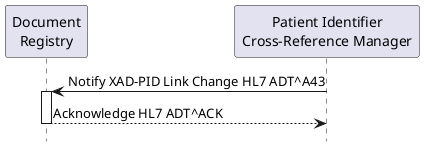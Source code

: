 @startuml
hide footbox

participant "Document\nRegistry" as DOC
participant "Patient Identifier\nCross-Reference Manager" as MPI

MPI -> DOC :Notify XAD-PID Link Change HL7 ADT^A43
activate DOC
DOC --> MPI : Acknowledge HL7 ADT^ACK
deactivate DOC


@enduml